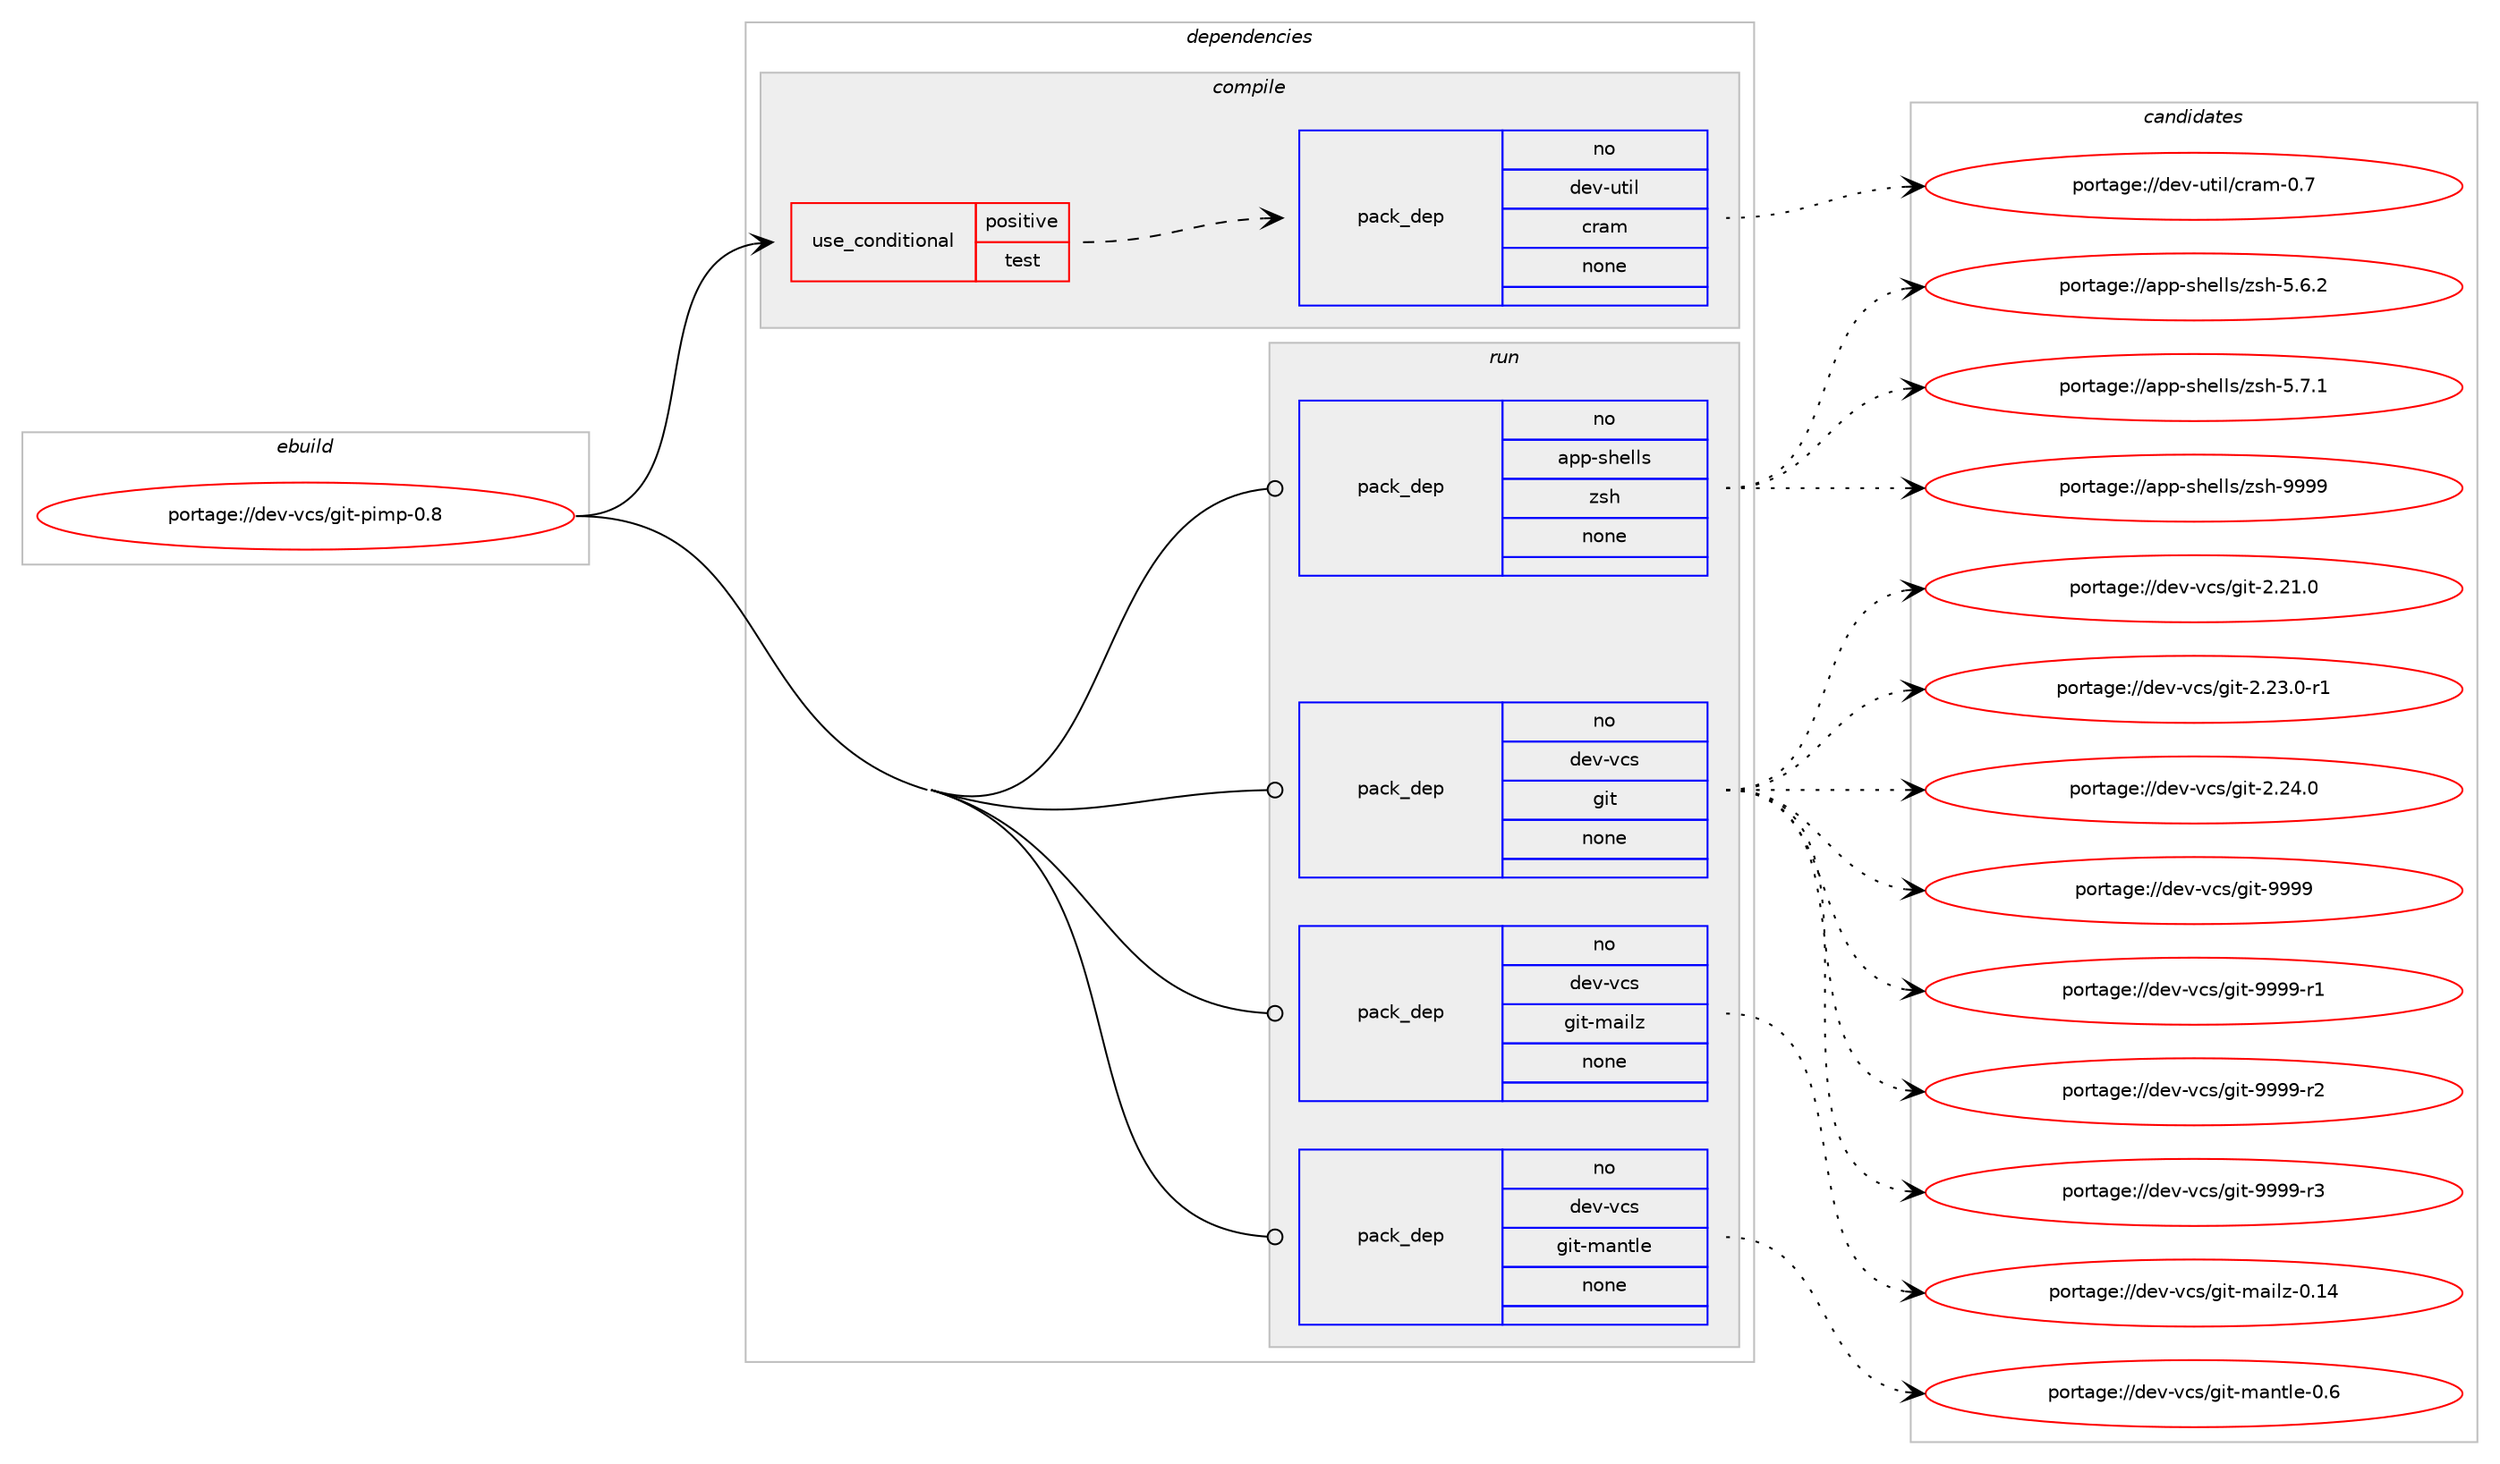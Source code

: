 digraph prolog {

# *************
# Graph options
# *************

newrank=true;
concentrate=true;
compound=true;
graph [rankdir=LR,fontname=Helvetica,fontsize=10,ranksep=1.5];#, ranksep=2.5, nodesep=0.2];
edge  [arrowhead=vee];
node  [fontname=Helvetica,fontsize=10];

# **********
# The ebuild
# **********

subgraph cluster_leftcol {
color=gray;
rank=same;
label=<<i>ebuild</i>>;
id [label="portage://dev-vcs/git-pimp-0.8", color=red, width=4, href="../dev-vcs/git-pimp-0.8.svg"];
}

# ****************
# The dependencies
# ****************

subgraph cluster_midcol {
color=gray;
label=<<i>dependencies</i>>;
subgraph cluster_compile {
fillcolor="#eeeeee";
style=filled;
label=<<i>compile</i>>;
subgraph cond72324 {
dependency267555 [label=<<TABLE BORDER="0" CELLBORDER="1" CELLSPACING="0" CELLPADDING="4"><TR><TD ROWSPAN="3" CELLPADDING="10">use_conditional</TD></TR><TR><TD>positive</TD></TR><TR><TD>test</TD></TR></TABLE>>, shape=none, color=red];
subgraph pack191491 {
dependency267556 [label=<<TABLE BORDER="0" CELLBORDER="1" CELLSPACING="0" CELLPADDING="4" WIDTH="220"><TR><TD ROWSPAN="6" CELLPADDING="30">pack_dep</TD></TR><TR><TD WIDTH="110">no</TD></TR><TR><TD>dev-util</TD></TR><TR><TD>cram</TD></TR><TR><TD>none</TD></TR><TR><TD></TD></TR></TABLE>>, shape=none, color=blue];
}
dependency267555:e -> dependency267556:w [weight=20,style="dashed",arrowhead="vee"];
}
id:e -> dependency267555:w [weight=20,style="solid",arrowhead="vee"];
}
subgraph cluster_compileandrun {
fillcolor="#eeeeee";
style=filled;
label=<<i>compile and run</i>>;
}
subgraph cluster_run {
fillcolor="#eeeeee";
style=filled;
label=<<i>run</i>>;
subgraph pack191492 {
dependency267557 [label=<<TABLE BORDER="0" CELLBORDER="1" CELLSPACING="0" CELLPADDING="4" WIDTH="220"><TR><TD ROWSPAN="6" CELLPADDING="30">pack_dep</TD></TR><TR><TD WIDTH="110">no</TD></TR><TR><TD>app-shells</TD></TR><TR><TD>zsh</TD></TR><TR><TD>none</TD></TR><TR><TD></TD></TR></TABLE>>, shape=none, color=blue];
}
id:e -> dependency267557:w [weight=20,style="solid",arrowhead="odot"];
subgraph pack191493 {
dependency267558 [label=<<TABLE BORDER="0" CELLBORDER="1" CELLSPACING="0" CELLPADDING="4" WIDTH="220"><TR><TD ROWSPAN="6" CELLPADDING="30">pack_dep</TD></TR><TR><TD WIDTH="110">no</TD></TR><TR><TD>dev-vcs</TD></TR><TR><TD>git</TD></TR><TR><TD>none</TD></TR><TR><TD></TD></TR></TABLE>>, shape=none, color=blue];
}
id:e -> dependency267558:w [weight=20,style="solid",arrowhead="odot"];
subgraph pack191494 {
dependency267559 [label=<<TABLE BORDER="0" CELLBORDER="1" CELLSPACING="0" CELLPADDING="4" WIDTH="220"><TR><TD ROWSPAN="6" CELLPADDING="30">pack_dep</TD></TR><TR><TD WIDTH="110">no</TD></TR><TR><TD>dev-vcs</TD></TR><TR><TD>git-mailz</TD></TR><TR><TD>none</TD></TR><TR><TD></TD></TR></TABLE>>, shape=none, color=blue];
}
id:e -> dependency267559:w [weight=20,style="solid",arrowhead="odot"];
subgraph pack191495 {
dependency267560 [label=<<TABLE BORDER="0" CELLBORDER="1" CELLSPACING="0" CELLPADDING="4" WIDTH="220"><TR><TD ROWSPAN="6" CELLPADDING="30">pack_dep</TD></TR><TR><TD WIDTH="110">no</TD></TR><TR><TD>dev-vcs</TD></TR><TR><TD>git-mantle</TD></TR><TR><TD>none</TD></TR><TR><TD></TD></TR></TABLE>>, shape=none, color=blue];
}
id:e -> dependency267560:w [weight=20,style="solid",arrowhead="odot"];
}
}

# **************
# The candidates
# **************

subgraph cluster_choices {
rank=same;
color=gray;
label=<<i>candidates</i>>;

subgraph choice191491 {
color=black;
nodesep=1;
choiceportage1001011184511711610510847991149710945484655 [label="portage://dev-util/cram-0.7", color=red, width=4,href="../dev-util/cram-0.7.svg"];
dependency267556:e -> choiceportage1001011184511711610510847991149710945484655:w [style=dotted,weight="100"];
}
subgraph choice191492 {
color=black;
nodesep=1;
choiceportage971121124511510410110810811547122115104455346544650 [label="portage://app-shells/zsh-5.6.2", color=red, width=4,href="../app-shells/zsh-5.6.2.svg"];
choiceportage971121124511510410110810811547122115104455346554649 [label="portage://app-shells/zsh-5.7.1", color=red, width=4,href="../app-shells/zsh-5.7.1.svg"];
choiceportage9711211245115104101108108115471221151044557575757 [label="portage://app-shells/zsh-9999", color=red, width=4,href="../app-shells/zsh-9999.svg"];
dependency267557:e -> choiceportage971121124511510410110810811547122115104455346544650:w [style=dotted,weight="100"];
dependency267557:e -> choiceportage971121124511510410110810811547122115104455346554649:w [style=dotted,weight="100"];
dependency267557:e -> choiceportage9711211245115104101108108115471221151044557575757:w [style=dotted,weight="100"];
}
subgraph choice191493 {
color=black;
nodesep=1;
choiceportage10010111845118991154710310511645504650494648 [label="portage://dev-vcs/git-2.21.0", color=red, width=4,href="../dev-vcs/git-2.21.0.svg"];
choiceportage100101118451189911547103105116455046505146484511449 [label="portage://dev-vcs/git-2.23.0-r1", color=red, width=4,href="../dev-vcs/git-2.23.0-r1.svg"];
choiceportage10010111845118991154710310511645504650524648 [label="portage://dev-vcs/git-2.24.0", color=red, width=4,href="../dev-vcs/git-2.24.0.svg"];
choiceportage1001011184511899115471031051164557575757 [label="portage://dev-vcs/git-9999", color=red, width=4,href="../dev-vcs/git-9999.svg"];
choiceportage10010111845118991154710310511645575757574511449 [label="portage://dev-vcs/git-9999-r1", color=red, width=4,href="../dev-vcs/git-9999-r1.svg"];
choiceportage10010111845118991154710310511645575757574511450 [label="portage://dev-vcs/git-9999-r2", color=red, width=4,href="../dev-vcs/git-9999-r2.svg"];
choiceportage10010111845118991154710310511645575757574511451 [label="portage://dev-vcs/git-9999-r3", color=red, width=4,href="../dev-vcs/git-9999-r3.svg"];
dependency267558:e -> choiceportage10010111845118991154710310511645504650494648:w [style=dotted,weight="100"];
dependency267558:e -> choiceportage100101118451189911547103105116455046505146484511449:w [style=dotted,weight="100"];
dependency267558:e -> choiceportage10010111845118991154710310511645504650524648:w [style=dotted,weight="100"];
dependency267558:e -> choiceportage1001011184511899115471031051164557575757:w [style=dotted,weight="100"];
dependency267558:e -> choiceportage10010111845118991154710310511645575757574511449:w [style=dotted,weight="100"];
dependency267558:e -> choiceportage10010111845118991154710310511645575757574511450:w [style=dotted,weight="100"];
dependency267558:e -> choiceportage10010111845118991154710310511645575757574511451:w [style=dotted,weight="100"];
}
subgraph choice191494 {
color=black;
nodesep=1;
choiceportage10010111845118991154710310511645109971051081224548464952 [label="portage://dev-vcs/git-mailz-0.14", color=red, width=4,href="../dev-vcs/git-mailz-0.14.svg"];
dependency267559:e -> choiceportage10010111845118991154710310511645109971051081224548464952:w [style=dotted,weight="100"];
}
subgraph choice191495 {
color=black;
nodesep=1;
choiceportage100101118451189911547103105116451099711011610810145484654 [label="portage://dev-vcs/git-mantle-0.6", color=red, width=4,href="../dev-vcs/git-mantle-0.6.svg"];
dependency267560:e -> choiceportage100101118451189911547103105116451099711011610810145484654:w [style=dotted,weight="100"];
}
}

}
